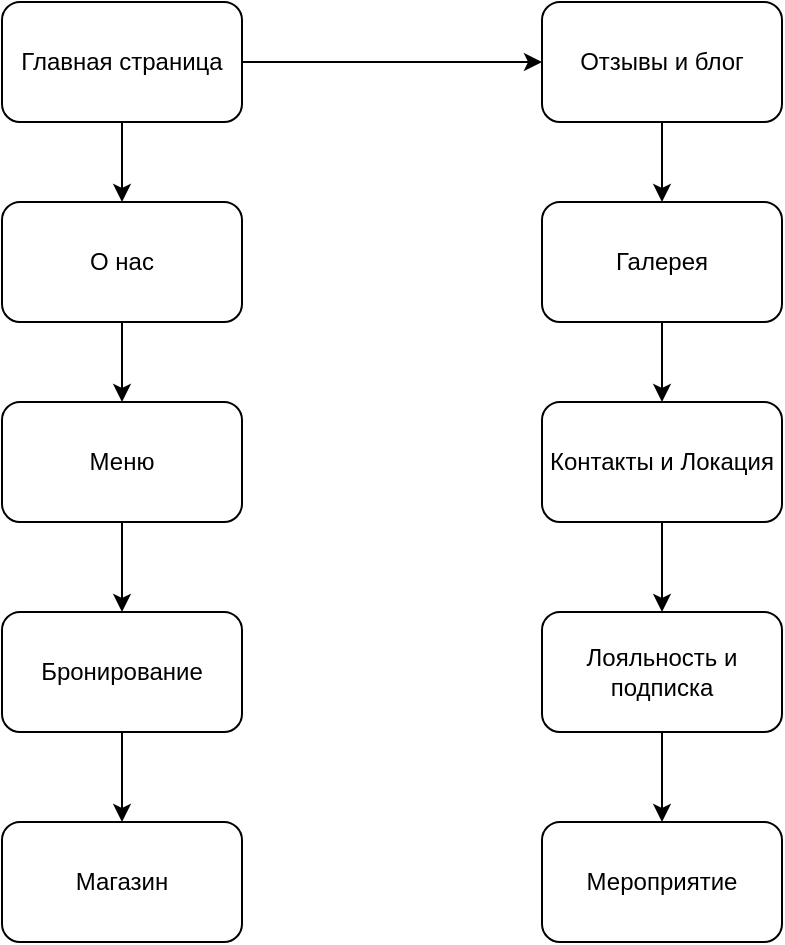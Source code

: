 <mxfile version="24.7.7">
  <diagram name="Страница — 1" id="Lkb5LFdQPW6s4zRaOw3f">
    <mxGraphModel dx="1386" dy="791" grid="1" gridSize="10" guides="1" tooltips="1" connect="1" arrows="1" fold="1" page="1" pageScale="1" pageWidth="827" pageHeight="1169" math="0" shadow="0">
      <root>
        <mxCell id="0" />
        <mxCell id="1" parent="0" />
        <mxCell id="sNPGpCLVdvBp5XY3cOEH-12" style="edgeStyle=orthogonalEdgeStyle;rounded=0;orthogonalLoop=1;jettySize=auto;html=1;" edge="1" parent="1" source="sNPGpCLVdvBp5XY3cOEH-1" target="sNPGpCLVdvBp5XY3cOEH-2">
          <mxGeometry relative="1" as="geometry" />
        </mxCell>
        <mxCell id="sNPGpCLVdvBp5XY3cOEH-16" style="edgeStyle=orthogonalEdgeStyle;rounded=0;orthogonalLoop=1;jettySize=auto;html=1;exitX=1;exitY=0.5;exitDx=0;exitDy=0;entryX=0;entryY=0.5;entryDx=0;entryDy=0;" edge="1" parent="1" source="sNPGpCLVdvBp5XY3cOEH-1" target="sNPGpCLVdvBp5XY3cOEH-6">
          <mxGeometry relative="1" as="geometry" />
        </mxCell>
        <mxCell id="sNPGpCLVdvBp5XY3cOEH-1" value="Главная страница" style="rounded=1;whiteSpace=wrap;html=1;" vertex="1" parent="1">
          <mxGeometry x="120" y="250" width="120" height="60" as="geometry" />
        </mxCell>
        <mxCell id="sNPGpCLVdvBp5XY3cOEH-13" style="edgeStyle=orthogonalEdgeStyle;rounded=0;orthogonalLoop=1;jettySize=auto;html=1;" edge="1" parent="1" source="sNPGpCLVdvBp5XY3cOEH-2" target="sNPGpCLVdvBp5XY3cOEH-3">
          <mxGeometry relative="1" as="geometry" />
        </mxCell>
        <mxCell id="sNPGpCLVdvBp5XY3cOEH-2" value="О нас" style="rounded=1;whiteSpace=wrap;html=1;" vertex="1" parent="1">
          <mxGeometry x="120" y="350" width="120" height="60" as="geometry" />
        </mxCell>
        <mxCell id="sNPGpCLVdvBp5XY3cOEH-14" style="edgeStyle=orthogonalEdgeStyle;rounded=0;orthogonalLoop=1;jettySize=auto;html=1;entryX=0.5;entryY=0;entryDx=0;entryDy=0;" edge="1" parent="1" source="sNPGpCLVdvBp5XY3cOEH-3" target="sNPGpCLVdvBp5XY3cOEH-4">
          <mxGeometry relative="1" as="geometry" />
        </mxCell>
        <mxCell id="sNPGpCLVdvBp5XY3cOEH-3" value="Меню" style="rounded=1;whiteSpace=wrap;html=1;" vertex="1" parent="1">
          <mxGeometry x="120" y="450" width="120" height="60" as="geometry" />
        </mxCell>
        <mxCell id="sNPGpCLVdvBp5XY3cOEH-15" style="edgeStyle=orthogonalEdgeStyle;rounded=0;orthogonalLoop=1;jettySize=auto;html=1;entryX=0.5;entryY=0;entryDx=0;entryDy=0;" edge="1" parent="1" source="sNPGpCLVdvBp5XY3cOEH-4" target="sNPGpCLVdvBp5XY3cOEH-5">
          <mxGeometry relative="1" as="geometry" />
        </mxCell>
        <mxCell id="sNPGpCLVdvBp5XY3cOEH-4" value="Бронирование" style="rounded=1;whiteSpace=wrap;html=1;" vertex="1" parent="1">
          <mxGeometry x="120" y="555" width="120" height="60" as="geometry" />
        </mxCell>
        <mxCell id="sNPGpCLVdvBp5XY3cOEH-5" value="Магазин" style="rounded=1;whiteSpace=wrap;html=1;" vertex="1" parent="1">
          <mxGeometry x="120" y="660" width="120" height="60" as="geometry" />
        </mxCell>
        <mxCell id="sNPGpCLVdvBp5XY3cOEH-17" style="edgeStyle=orthogonalEdgeStyle;rounded=0;orthogonalLoop=1;jettySize=auto;html=1;exitX=0.5;exitY=1;exitDx=0;exitDy=0;" edge="1" parent="1" source="sNPGpCLVdvBp5XY3cOEH-6" target="sNPGpCLVdvBp5XY3cOEH-7">
          <mxGeometry relative="1" as="geometry" />
        </mxCell>
        <mxCell id="sNPGpCLVdvBp5XY3cOEH-6" value="Отзывы и блог" style="rounded=1;whiteSpace=wrap;html=1;" vertex="1" parent="1">
          <mxGeometry x="390" y="250" width="120" height="60" as="geometry" />
        </mxCell>
        <mxCell id="sNPGpCLVdvBp5XY3cOEH-18" style="edgeStyle=orthogonalEdgeStyle;rounded=0;orthogonalLoop=1;jettySize=auto;html=1;exitX=0.5;exitY=1;exitDx=0;exitDy=0;entryX=0.5;entryY=0;entryDx=0;entryDy=0;" edge="1" parent="1" source="sNPGpCLVdvBp5XY3cOEH-7" target="sNPGpCLVdvBp5XY3cOEH-8">
          <mxGeometry relative="1" as="geometry" />
        </mxCell>
        <mxCell id="sNPGpCLVdvBp5XY3cOEH-7" value="Галерея" style="rounded=1;whiteSpace=wrap;html=1;" vertex="1" parent="1">
          <mxGeometry x="390" y="350" width="120" height="60" as="geometry" />
        </mxCell>
        <mxCell id="sNPGpCLVdvBp5XY3cOEH-19" style="edgeStyle=orthogonalEdgeStyle;rounded=0;orthogonalLoop=1;jettySize=auto;html=1;entryX=0.5;entryY=0;entryDx=0;entryDy=0;" edge="1" parent="1" source="sNPGpCLVdvBp5XY3cOEH-8" target="sNPGpCLVdvBp5XY3cOEH-9">
          <mxGeometry relative="1" as="geometry" />
        </mxCell>
        <mxCell id="sNPGpCLVdvBp5XY3cOEH-8" value="Контакты и Локация" style="rounded=1;whiteSpace=wrap;html=1;" vertex="1" parent="1">
          <mxGeometry x="390" y="450" width="120" height="60" as="geometry" />
        </mxCell>
        <mxCell id="sNPGpCLVdvBp5XY3cOEH-20" style="edgeStyle=orthogonalEdgeStyle;rounded=0;orthogonalLoop=1;jettySize=auto;html=1;entryX=0.5;entryY=0;entryDx=0;entryDy=0;" edge="1" parent="1" source="sNPGpCLVdvBp5XY3cOEH-9" target="sNPGpCLVdvBp5XY3cOEH-10">
          <mxGeometry relative="1" as="geometry" />
        </mxCell>
        <mxCell id="sNPGpCLVdvBp5XY3cOEH-9" value="Лояльность и подписка" style="rounded=1;whiteSpace=wrap;html=1;" vertex="1" parent="1">
          <mxGeometry x="390" y="555" width="120" height="60" as="geometry" />
        </mxCell>
        <mxCell id="sNPGpCLVdvBp5XY3cOEH-10" value="Мероприятие" style="rounded=1;whiteSpace=wrap;html=1;" vertex="1" parent="1">
          <mxGeometry x="390" y="660" width="120" height="60" as="geometry" />
        </mxCell>
      </root>
    </mxGraphModel>
  </diagram>
</mxfile>
